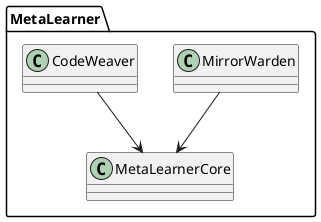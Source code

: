 @startuml
package MetaLearner {
  class MirrorWarden
  class CodeWeaver
  class MetaLearnerCore
}
MirrorWarden --> MetaLearnerCore
CodeWeaver --> MetaLearnerCore
@enduml
